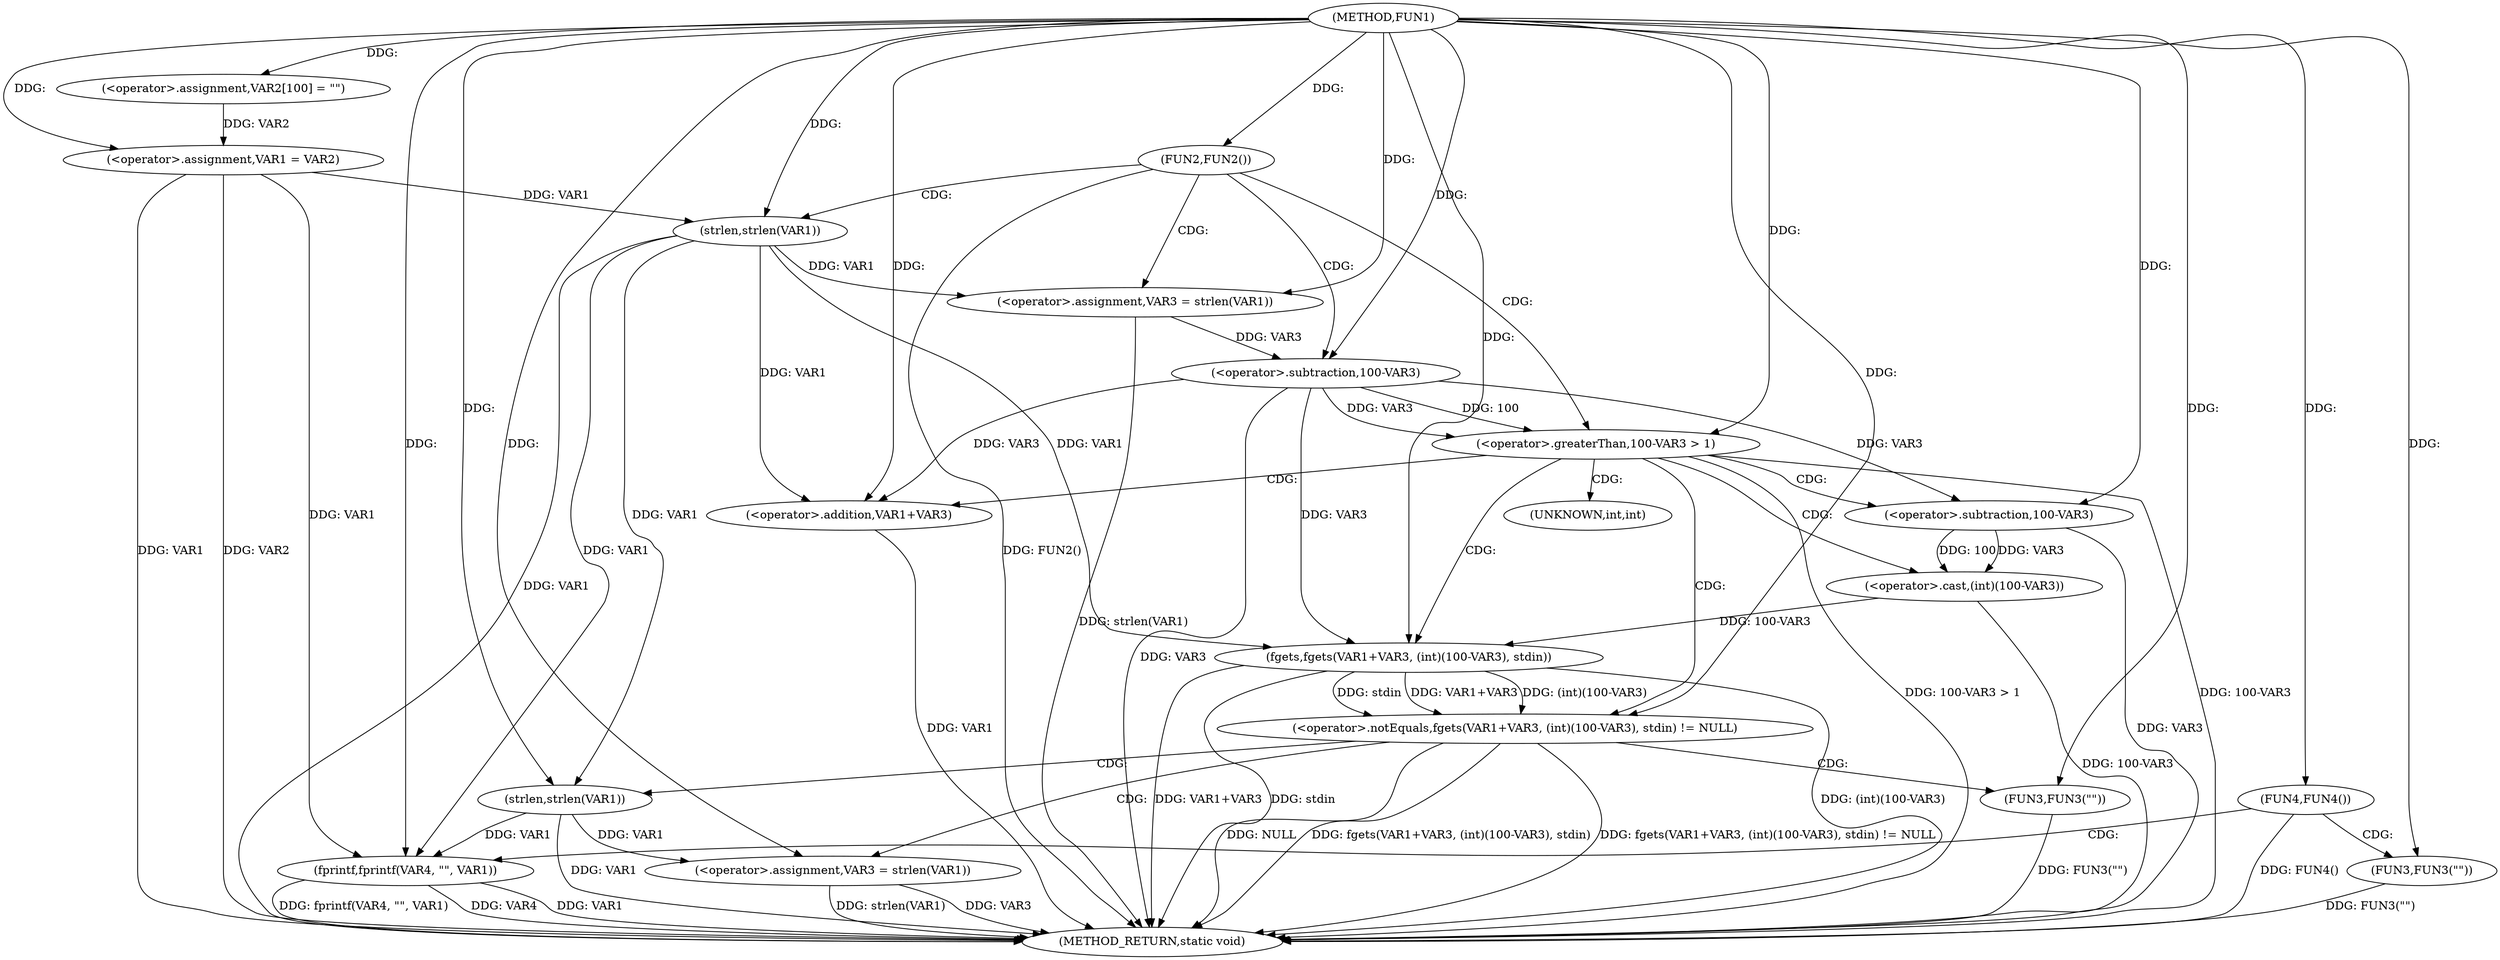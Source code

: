 digraph FUN1 {  
"1000100" [label = "(METHOD,FUN1)" ]
"1000160" [label = "(METHOD_RETURN,static void)" ]
"1000104" [label = "(<operator>.assignment,VAR2[100] = \"\")" ]
"1000107" [label = "(<operator>.assignment,VAR1 = VAR2)" ]
"1000111" [label = "(FUN2,FUN2())" ]
"1000115" [label = "(<operator>.assignment,VAR3 = strlen(VAR1))" ]
"1000117" [label = "(strlen,strlen(VAR1))" ]
"1000120" [label = "(<operator>.greaterThan,100-VAR3 > 1)" ]
"1000121" [label = "(<operator>.subtraction,100-VAR3)" ]
"1000127" [label = "(<operator>.notEquals,fgets(VAR1+VAR3, (int)(100-VAR3), stdin) != NULL)" ]
"1000128" [label = "(fgets,fgets(VAR1+VAR3, (int)(100-VAR3), stdin))" ]
"1000129" [label = "(<operator>.addition,VAR1+VAR3)" ]
"1000132" [label = "(<operator>.cast,(int)(100-VAR3))" ]
"1000134" [label = "(<operator>.subtraction,100-VAR3)" ]
"1000140" [label = "(<operator>.assignment,VAR3 = strlen(VAR1))" ]
"1000142" [label = "(strlen,strlen(VAR1))" ]
"1000147" [label = "(FUN3,FUN3(\"\"))" ]
"1000150" [label = "(FUN4,FUN4())" ]
"1000152" [label = "(FUN3,FUN3(\"\"))" ]
"1000156" [label = "(fprintf,fprintf(VAR4, \"\", VAR1))" ]
"1000133" [label = "(UNKNOWN,int,int)" ]
  "1000129" -> "1000160"  [ label = "DDG: VAR1"] 
  "1000140" -> "1000160"  [ label = "DDG: strlen(VAR1)"] 
  "1000107" -> "1000160"  [ label = "DDG: VAR1"] 
  "1000156" -> "1000160"  [ label = "DDG: VAR4"] 
  "1000127" -> "1000160"  [ label = "DDG: fgets(VAR1+VAR3, (int)(100-VAR3), stdin) != NULL"] 
  "1000117" -> "1000160"  [ label = "DDG: VAR1"] 
  "1000120" -> "1000160"  [ label = "DDG: 100-VAR3 > 1"] 
  "1000150" -> "1000160"  [ label = "DDG: FUN4()"] 
  "1000156" -> "1000160"  [ label = "DDG: VAR1"] 
  "1000115" -> "1000160"  [ label = "DDG: strlen(VAR1)"] 
  "1000121" -> "1000160"  [ label = "DDG: VAR3"] 
  "1000128" -> "1000160"  [ label = "DDG: (int)(100-VAR3)"] 
  "1000140" -> "1000160"  [ label = "DDG: VAR3"] 
  "1000152" -> "1000160"  [ label = "DDG: FUN3(\"\")"] 
  "1000128" -> "1000160"  [ label = "DDG: VAR1+VAR3"] 
  "1000132" -> "1000160"  [ label = "DDG: 100-VAR3"] 
  "1000120" -> "1000160"  [ label = "DDG: 100-VAR3"] 
  "1000142" -> "1000160"  [ label = "DDG: VAR1"] 
  "1000134" -> "1000160"  [ label = "DDG: VAR3"] 
  "1000127" -> "1000160"  [ label = "DDG: NULL"] 
  "1000127" -> "1000160"  [ label = "DDG: fgets(VAR1+VAR3, (int)(100-VAR3), stdin)"] 
  "1000156" -> "1000160"  [ label = "DDG: fprintf(VAR4, \"\", VAR1)"] 
  "1000147" -> "1000160"  [ label = "DDG: FUN3(\"\")"] 
  "1000111" -> "1000160"  [ label = "DDG: FUN2()"] 
  "1000128" -> "1000160"  [ label = "DDG: stdin"] 
  "1000107" -> "1000160"  [ label = "DDG: VAR2"] 
  "1000100" -> "1000104"  [ label = "DDG: "] 
  "1000104" -> "1000107"  [ label = "DDG: VAR2"] 
  "1000100" -> "1000107"  [ label = "DDG: "] 
  "1000100" -> "1000111"  [ label = "DDG: "] 
  "1000117" -> "1000115"  [ label = "DDG: VAR1"] 
  "1000100" -> "1000115"  [ label = "DDG: "] 
  "1000107" -> "1000117"  [ label = "DDG: VAR1"] 
  "1000100" -> "1000117"  [ label = "DDG: "] 
  "1000121" -> "1000120"  [ label = "DDG: 100"] 
  "1000121" -> "1000120"  [ label = "DDG: VAR3"] 
  "1000100" -> "1000121"  [ label = "DDG: "] 
  "1000115" -> "1000121"  [ label = "DDG: VAR3"] 
  "1000100" -> "1000120"  [ label = "DDG: "] 
  "1000128" -> "1000127"  [ label = "DDG: VAR1+VAR3"] 
  "1000128" -> "1000127"  [ label = "DDG: (int)(100-VAR3)"] 
  "1000128" -> "1000127"  [ label = "DDG: stdin"] 
  "1000117" -> "1000128"  [ label = "DDG: VAR1"] 
  "1000100" -> "1000128"  [ label = "DDG: "] 
  "1000121" -> "1000128"  [ label = "DDG: VAR3"] 
  "1000117" -> "1000129"  [ label = "DDG: VAR1"] 
  "1000100" -> "1000129"  [ label = "DDG: "] 
  "1000121" -> "1000129"  [ label = "DDG: VAR3"] 
  "1000132" -> "1000128"  [ label = "DDG: 100-VAR3"] 
  "1000134" -> "1000132"  [ label = "DDG: 100"] 
  "1000134" -> "1000132"  [ label = "DDG: VAR3"] 
  "1000100" -> "1000134"  [ label = "DDG: "] 
  "1000121" -> "1000134"  [ label = "DDG: VAR3"] 
  "1000100" -> "1000127"  [ label = "DDG: "] 
  "1000142" -> "1000140"  [ label = "DDG: VAR1"] 
  "1000100" -> "1000140"  [ label = "DDG: "] 
  "1000100" -> "1000142"  [ label = "DDG: "] 
  "1000117" -> "1000142"  [ label = "DDG: VAR1"] 
  "1000100" -> "1000147"  [ label = "DDG: "] 
  "1000100" -> "1000150"  [ label = "DDG: "] 
  "1000100" -> "1000152"  [ label = "DDG: "] 
  "1000100" -> "1000156"  [ label = "DDG: "] 
  "1000107" -> "1000156"  [ label = "DDG: VAR1"] 
  "1000117" -> "1000156"  [ label = "DDG: VAR1"] 
  "1000142" -> "1000156"  [ label = "DDG: VAR1"] 
  "1000111" -> "1000121"  [ label = "CDG: "] 
  "1000111" -> "1000120"  [ label = "CDG: "] 
  "1000111" -> "1000117"  [ label = "CDG: "] 
  "1000111" -> "1000115"  [ label = "CDG: "] 
  "1000120" -> "1000127"  [ label = "CDG: "] 
  "1000120" -> "1000132"  [ label = "CDG: "] 
  "1000120" -> "1000128"  [ label = "CDG: "] 
  "1000120" -> "1000129"  [ label = "CDG: "] 
  "1000120" -> "1000133"  [ label = "CDG: "] 
  "1000120" -> "1000134"  [ label = "CDG: "] 
  "1000127" -> "1000142"  [ label = "CDG: "] 
  "1000127" -> "1000147"  [ label = "CDG: "] 
  "1000127" -> "1000140"  [ label = "CDG: "] 
  "1000150" -> "1000156"  [ label = "CDG: "] 
  "1000150" -> "1000152"  [ label = "CDG: "] 
}
